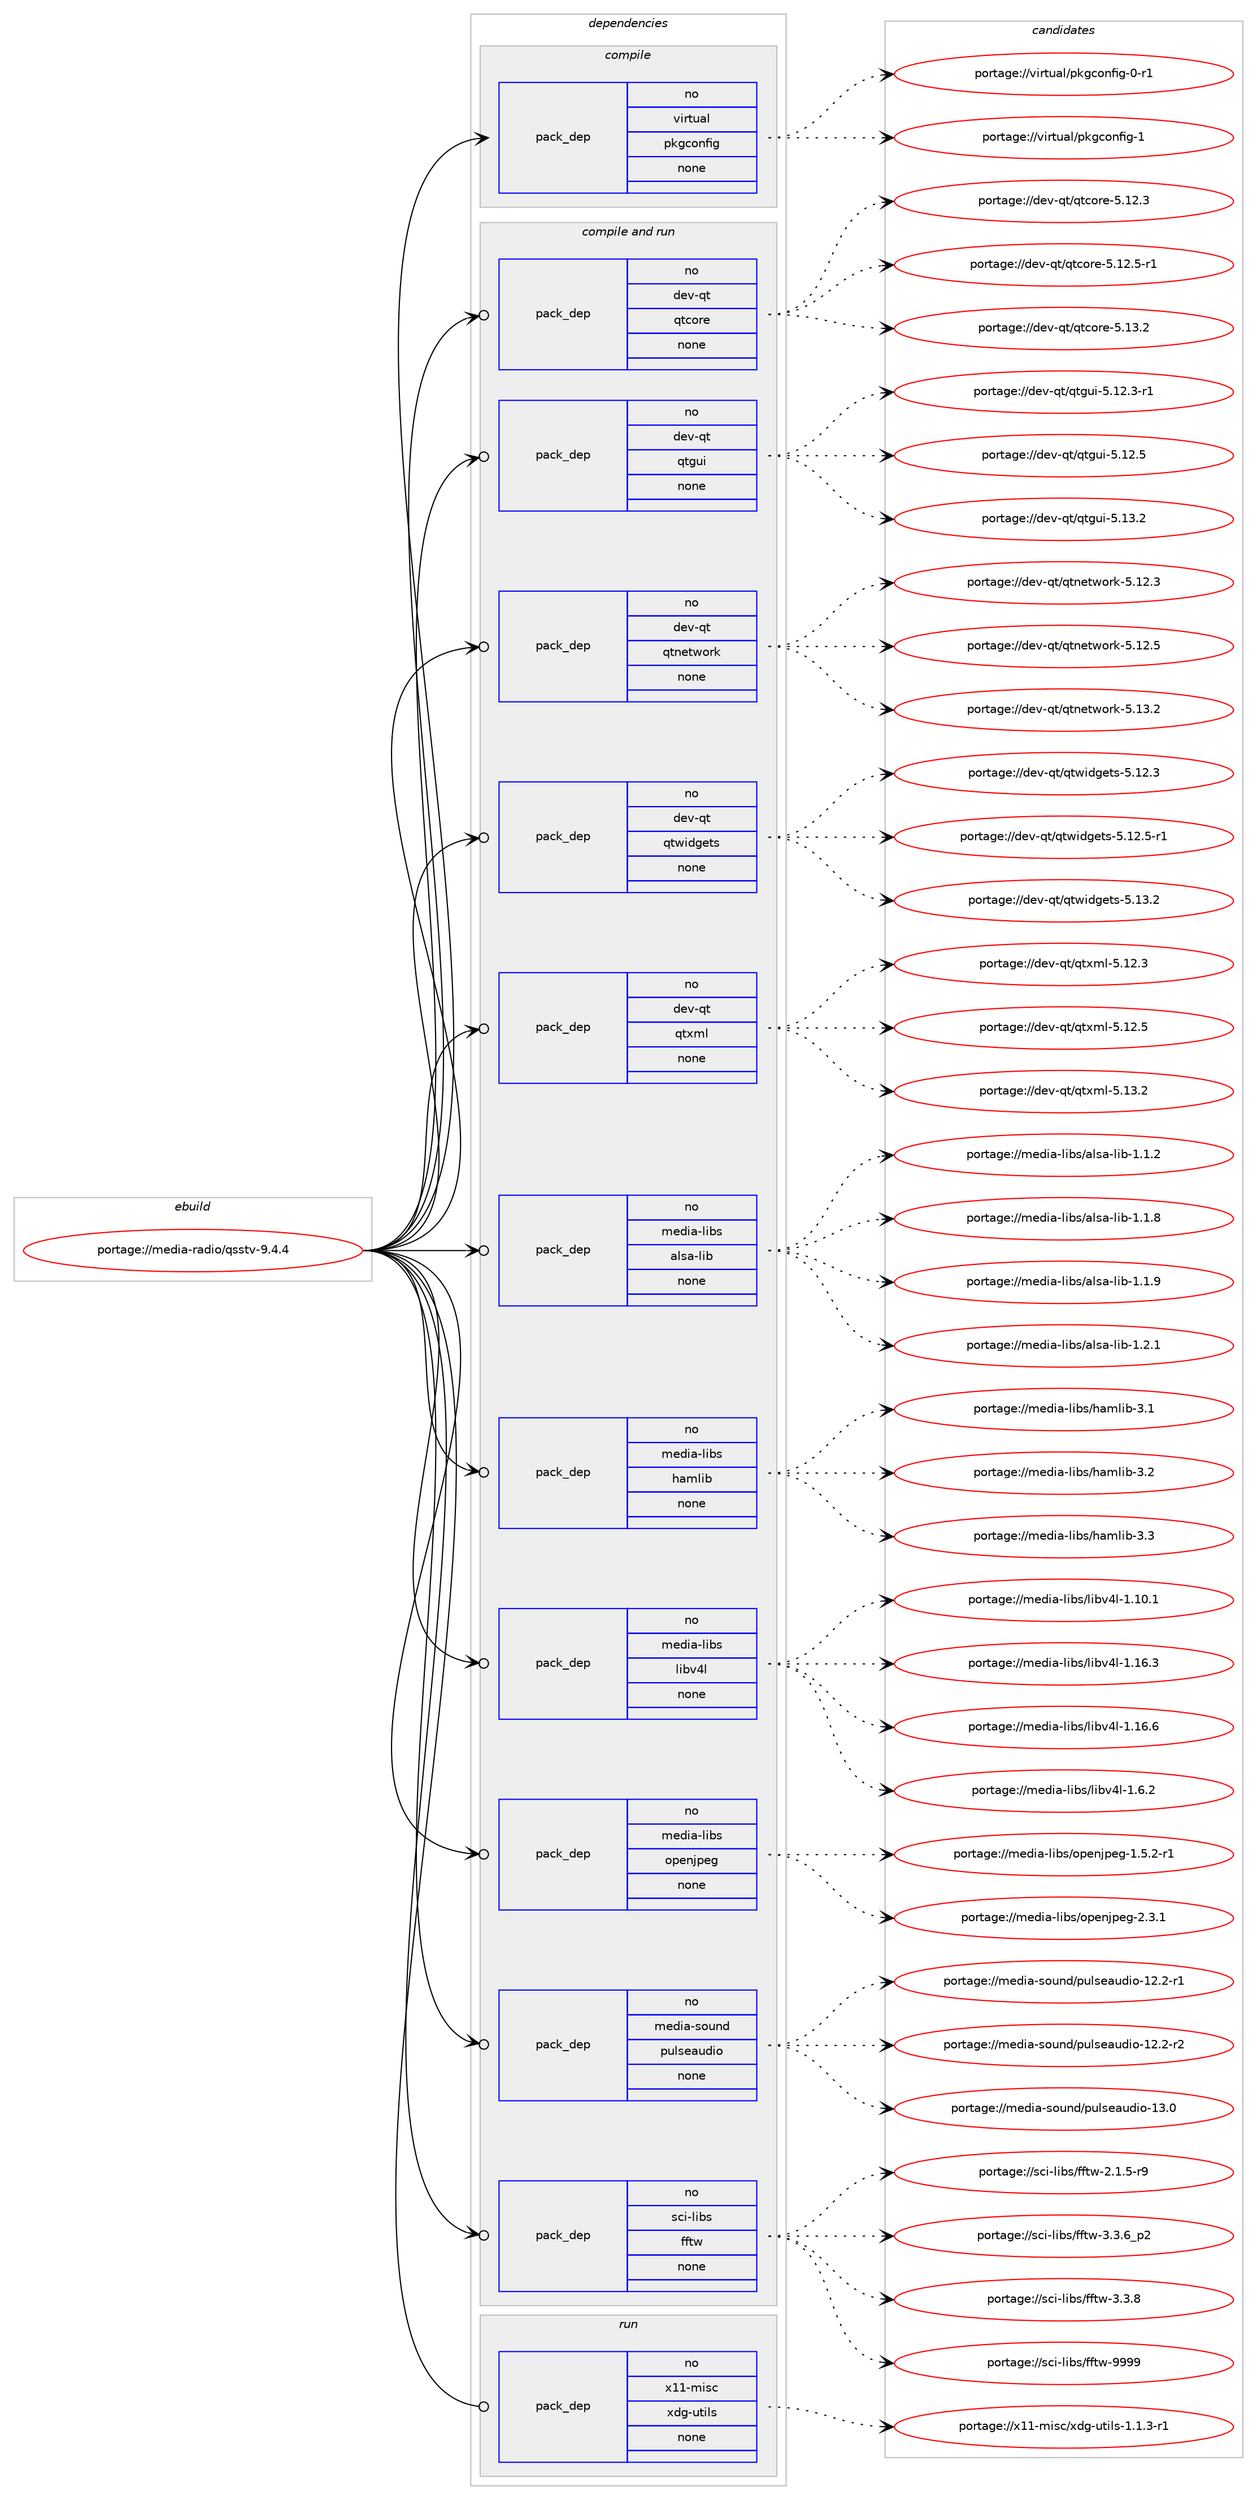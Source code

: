 digraph prolog {

# *************
# Graph options
# *************

newrank=true;
concentrate=true;
compound=true;
graph [rankdir=LR,fontname=Helvetica,fontsize=10,ranksep=1.5];#, ranksep=2.5, nodesep=0.2];
edge  [arrowhead=vee];
node  [fontname=Helvetica,fontsize=10];

# **********
# The ebuild
# **********

subgraph cluster_leftcol {
color=gray;
rank=same;
label=<<i>ebuild</i>>;
id [label="portage://media-radio/qsstv-9.4.4", color=red, width=4, href="../media-radio/qsstv-9.4.4.svg"];
}

# ****************
# The dependencies
# ****************

subgraph cluster_midcol {
color=gray;
label=<<i>dependencies</i>>;
subgraph cluster_compile {
fillcolor="#eeeeee";
style=filled;
label=<<i>compile</i>>;
subgraph pack241951 {
dependency329119 [label=<<TABLE BORDER="0" CELLBORDER="1" CELLSPACING="0" CELLPADDING="4" WIDTH="220"><TR><TD ROWSPAN="6" CELLPADDING="30">pack_dep</TD></TR><TR><TD WIDTH="110">no</TD></TR><TR><TD>virtual</TD></TR><TR><TD>pkgconfig</TD></TR><TR><TD>none</TD></TR><TR><TD></TD></TR></TABLE>>, shape=none, color=blue];
}
id:e -> dependency329119:w [weight=20,style="solid",arrowhead="vee"];
}
subgraph cluster_compileandrun {
fillcolor="#eeeeee";
style=filled;
label=<<i>compile and run</i>>;
subgraph pack241952 {
dependency329120 [label=<<TABLE BORDER="0" CELLBORDER="1" CELLSPACING="0" CELLPADDING="4" WIDTH="220"><TR><TD ROWSPAN="6" CELLPADDING="30">pack_dep</TD></TR><TR><TD WIDTH="110">no</TD></TR><TR><TD>dev-qt</TD></TR><TR><TD>qtcore</TD></TR><TR><TD>none</TD></TR><TR><TD></TD></TR></TABLE>>, shape=none, color=blue];
}
id:e -> dependency329120:w [weight=20,style="solid",arrowhead="odotvee"];
subgraph pack241953 {
dependency329121 [label=<<TABLE BORDER="0" CELLBORDER="1" CELLSPACING="0" CELLPADDING="4" WIDTH="220"><TR><TD ROWSPAN="6" CELLPADDING="30">pack_dep</TD></TR><TR><TD WIDTH="110">no</TD></TR><TR><TD>dev-qt</TD></TR><TR><TD>qtgui</TD></TR><TR><TD>none</TD></TR><TR><TD></TD></TR></TABLE>>, shape=none, color=blue];
}
id:e -> dependency329121:w [weight=20,style="solid",arrowhead="odotvee"];
subgraph pack241954 {
dependency329122 [label=<<TABLE BORDER="0" CELLBORDER="1" CELLSPACING="0" CELLPADDING="4" WIDTH="220"><TR><TD ROWSPAN="6" CELLPADDING="30">pack_dep</TD></TR><TR><TD WIDTH="110">no</TD></TR><TR><TD>dev-qt</TD></TR><TR><TD>qtnetwork</TD></TR><TR><TD>none</TD></TR><TR><TD></TD></TR></TABLE>>, shape=none, color=blue];
}
id:e -> dependency329122:w [weight=20,style="solid",arrowhead="odotvee"];
subgraph pack241955 {
dependency329123 [label=<<TABLE BORDER="0" CELLBORDER="1" CELLSPACING="0" CELLPADDING="4" WIDTH="220"><TR><TD ROWSPAN="6" CELLPADDING="30">pack_dep</TD></TR><TR><TD WIDTH="110">no</TD></TR><TR><TD>dev-qt</TD></TR><TR><TD>qtwidgets</TD></TR><TR><TD>none</TD></TR><TR><TD></TD></TR></TABLE>>, shape=none, color=blue];
}
id:e -> dependency329123:w [weight=20,style="solid",arrowhead="odotvee"];
subgraph pack241956 {
dependency329124 [label=<<TABLE BORDER="0" CELLBORDER="1" CELLSPACING="0" CELLPADDING="4" WIDTH="220"><TR><TD ROWSPAN="6" CELLPADDING="30">pack_dep</TD></TR><TR><TD WIDTH="110">no</TD></TR><TR><TD>dev-qt</TD></TR><TR><TD>qtxml</TD></TR><TR><TD>none</TD></TR><TR><TD></TD></TR></TABLE>>, shape=none, color=blue];
}
id:e -> dependency329124:w [weight=20,style="solid",arrowhead="odotvee"];
subgraph pack241957 {
dependency329125 [label=<<TABLE BORDER="0" CELLBORDER="1" CELLSPACING="0" CELLPADDING="4" WIDTH="220"><TR><TD ROWSPAN="6" CELLPADDING="30">pack_dep</TD></TR><TR><TD WIDTH="110">no</TD></TR><TR><TD>media-libs</TD></TR><TR><TD>alsa-lib</TD></TR><TR><TD>none</TD></TR><TR><TD></TD></TR></TABLE>>, shape=none, color=blue];
}
id:e -> dependency329125:w [weight=20,style="solid",arrowhead="odotvee"];
subgraph pack241958 {
dependency329126 [label=<<TABLE BORDER="0" CELLBORDER="1" CELLSPACING="0" CELLPADDING="4" WIDTH="220"><TR><TD ROWSPAN="6" CELLPADDING="30">pack_dep</TD></TR><TR><TD WIDTH="110">no</TD></TR><TR><TD>media-libs</TD></TR><TR><TD>hamlib</TD></TR><TR><TD>none</TD></TR><TR><TD></TD></TR></TABLE>>, shape=none, color=blue];
}
id:e -> dependency329126:w [weight=20,style="solid",arrowhead="odotvee"];
subgraph pack241959 {
dependency329127 [label=<<TABLE BORDER="0" CELLBORDER="1" CELLSPACING="0" CELLPADDING="4" WIDTH="220"><TR><TD ROWSPAN="6" CELLPADDING="30">pack_dep</TD></TR><TR><TD WIDTH="110">no</TD></TR><TR><TD>media-libs</TD></TR><TR><TD>libv4l</TD></TR><TR><TD>none</TD></TR><TR><TD></TD></TR></TABLE>>, shape=none, color=blue];
}
id:e -> dependency329127:w [weight=20,style="solid",arrowhead="odotvee"];
subgraph pack241960 {
dependency329128 [label=<<TABLE BORDER="0" CELLBORDER="1" CELLSPACING="0" CELLPADDING="4" WIDTH="220"><TR><TD ROWSPAN="6" CELLPADDING="30">pack_dep</TD></TR><TR><TD WIDTH="110">no</TD></TR><TR><TD>media-libs</TD></TR><TR><TD>openjpeg</TD></TR><TR><TD>none</TD></TR><TR><TD></TD></TR></TABLE>>, shape=none, color=blue];
}
id:e -> dependency329128:w [weight=20,style="solid",arrowhead="odotvee"];
subgraph pack241961 {
dependency329129 [label=<<TABLE BORDER="0" CELLBORDER="1" CELLSPACING="0" CELLPADDING="4" WIDTH="220"><TR><TD ROWSPAN="6" CELLPADDING="30">pack_dep</TD></TR><TR><TD WIDTH="110">no</TD></TR><TR><TD>media-sound</TD></TR><TR><TD>pulseaudio</TD></TR><TR><TD>none</TD></TR><TR><TD></TD></TR></TABLE>>, shape=none, color=blue];
}
id:e -> dependency329129:w [weight=20,style="solid",arrowhead="odotvee"];
subgraph pack241962 {
dependency329130 [label=<<TABLE BORDER="0" CELLBORDER="1" CELLSPACING="0" CELLPADDING="4" WIDTH="220"><TR><TD ROWSPAN="6" CELLPADDING="30">pack_dep</TD></TR><TR><TD WIDTH="110">no</TD></TR><TR><TD>sci-libs</TD></TR><TR><TD>fftw</TD></TR><TR><TD>none</TD></TR><TR><TD></TD></TR></TABLE>>, shape=none, color=blue];
}
id:e -> dependency329130:w [weight=20,style="solid",arrowhead="odotvee"];
}
subgraph cluster_run {
fillcolor="#eeeeee";
style=filled;
label=<<i>run</i>>;
subgraph pack241963 {
dependency329131 [label=<<TABLE BORDER="0" CELLBORDER="1" CELLSPACING="0" CELLPADDING="4" WIDTH="220"><TR><TD ROWSPAN="6" CELLPADDING="30">pack_dep</TD></TR><TR><TD WIDTH="110">no</TD></TR><TR><TD>x11-misc</TD></TR><TR><TD>xdg-utils</TD></TR><TR><TD>none</TD></TR><TR><TD></TD></TR></TABLE>>, shape=none, color=blue];
}
id:e -> dependency329131:w [weight=20,style="solid",arrowhead="odot"];
}
}

# **************
# The candidates
# **************

subgraph cluster_choices {
rank=same;
color=gray;
label=<<i>candidates</i>>;

subgraph choice241951 {
color=black;
nodesep=1;
choiceportage11810511411611797108471121071039911111010210510345484511449 [label="portage://virtual/pkgconfig-0-r1", color=red, width=4,href="../virtual/pkgconfig-0-r1.svg"];
choiceportage1181051141161179710847112107103991111101021051034549 [label="portage://virtual/pkgconfig-1", color=red, width=4,href="../virtual/pkgconfig-1.svg"];
dependency329119:e -> choiceportage11810511411611797108471121071039911111010210510345484511449:w [style=dotted,weight="100"];
dependency329119:e -> choiceportage1181051141161179710847112107103991111101021051034549:w [style=dotted,weight="100"];
}
subgraph choice241952 {
color=black;
nodesep=1;
choiceportage10010111845113116471131169911111410145534649504651 [label="portage://dev-qt/qtcore-5.12.3", color=red, width=4,href="../dev-qt/qtcore-5.12.3.svg"];
choiceportage100101118451131164711311699111114101455346495046534511449 [label="portage://dev-qt/qtcore-5.12.5-r1", color=red, width=4,href="../dev-qt/qtcore-5.12.5-r1.svg"];
choiceportage10010111845113116471131169911111410145534649514650 [label="portage://dev-qt/qtcore-5.13.2", color=red, width=4,href="../dev-qt/qtcore-5.13.2.svg"];
dependency329120:e -> choiceportage10010111845113116471131169911111410145534649504651:w [style=dotted,weight="100"];
dependency329120:e -> choiceportage100101118451131164711311699111114101455346495046534511449:w [style=dotted,weight="100"];
dependency329120:e -> choiceportage10010111845113116471131169911111410145534649514650:w [style=dotted,weight="100"];
}
subgraph choice241953 {
color=black;
nodesep=1;
choiceportage1001011184511311647113116103117105455346495046514511449 [label="portage://dev-qt/qtgui-5.12.3-r1", color=red, width=4,href="../dev-qt/qtgui-5.12.3-r1.svg"];
choiceportage100101118451131164711311610311710545534649504653 [label="portage://dev-qt/qtgui-5.12.5", color=red, width=4,href="../dev-qt/qtgui-5.12.5.svg"];
choiceportage100101118451131164711311610311710545534649514650 [label="portage://dev-qt/qtgui-5.13.2", color=red, width=4,href="../dev-qt/qtgui-5.13.2.svg"];
dependency329121:e -> choiceportage1001011184511311647113116103117105455346495046514511449:w [style=dotted,weight="100"];
dependency329121:e -> choiceportage100101118451131164711311610311710545534649504653:w [style=dotted,weight="100"];
dependency329121:e -> choiceportage100101118451131164711311610311710545534649514650:w [style=dotted,weight="100"];
}
subgraph choice241954 {
color=black;
nodesep=1;
choiceportage100101118451131164711311611010111611911111410745534649504651 [label="portage://dev-qt/qtnetwork-5.12.3", color=red, width=4,href="../dev-qt/qtnetwork-5.12.3.svg"];
choiceportage100101118451131164711311611010111611911111410745534649504653 [label="portage://dev-qt/qtnetwork-5.12.5", color=red, width=4,href="../dev-qt/qtnetwork-5.12.5.svg"];
choiceportage100101118451131164711311611010111611911111410745534649514650 [label="portage://dev-qt/qtnetwork-5.13.2", color=red, width=4,href="../dev-qt/qtnetwork-5.13.2.svg"];
dependency329122:e -> choiceportage100101118451131164711311611010111611911111410745534649504651:w [style=dotted,weight="100"];
dependency329122:e -> choiceportage100101118451131164711311611010111611911111410745534649504653:w [style=dotted,weight="100"];
dependency329122:e -> choiceportage100101118451131164711311611010111611911111410745534649514650:w [style=dotted,weight="100"];
}
subgraph choice241955 {
color=black;
nodesep=1;
choiceportage100101118451131164711311611910510010310111611545534649504651 [label="portage://dev-qt/qtwidgets-5.12.3", color=red, width=4,href="../dev-qt/qtwidgets-5.12.3.svg"];
choiceportage1001011184511311647113116119105100103101116115455346495046534511449 [label="portage://dev-qt/qtwidgets-5.12.5-r1", color=red, width=4,href="../dev-qt/qtwidgets-5.12.5-r1.svg"];
choiceportage100101118451131164711311611910510010310111611545534649514650 [label="portage://dev-qt/qtwidgets-5.13.2", color=red, width=4,href="../dev-qt/qtwidgets-5.13.2.svg"];
dependency329123:e -> choiceportage100101118451131164711311611910510010310111611545534649504651:w [style=dotted,weight="100"];
dependency329123:e -> choiceportage1001011184511311647113116119105100103101116115455346495046534511449:w [style=dotted,weight="100"];
dependency329123:e -> choiceportage100101118451131164711311611910510010310111611545534649514650:w [style=dotted,weight="100"];
}
subgraph choice241956 {
color=black;
nodesep=1;
choiceportage100101118451131164711311612010910845534649504651 [label="portage://dev-qt/qtxml-5.12.3", color=red, width=4,href="../dev-qt/qtxml-5.12.3.svg"];
choiceportage100101118451131164711311612010910845534649504653 [label="portage://dev-qt/qtxml-5.12.5", color=red, width=4,href="../dev-qt/qtxml-5.12.5.svg"];
choiceportage100101118451131164711311612010910845534649514650 [label="portage://dev-qt/qtxml-5.13.2", color=red, width=4,href="../dev-qt/qtxml-5.13.2.svg"];
dependency329124:e -> choiceportage100101118451131164711311612010910845534649504651:w [style=dotted,weight="100"];
dependency329124:e -> choiceportage100101118451131164711311612010910845534649504653:w [style=dotted,weight="100"];
dependency329124:e -> choiceportage100101118451131164711311612010910845534649514650:w [style=dotted,weight="100"];
}
subgraph choice241957 {
color=black;
nodesep=1;
choiceportage1091011001059745108105981154797108115974510810598454946494650 [label="portage://media-libs/alsa-lib-1.1.2", color=red, width=4,href="../media-libs/alsa-lib-1.1.2.svg"];
choiceportage1091011001059745108105981154797108115974510810598454946494656 [label="portage://media-libs/alsa-lib-1.1.8", color=red, width=4,href="../media-libs/alsa-lib-1.1.8.svg"];
choiceportage1091011001059745108105981154797108115974510810598454946494657 [label="portage://media-libs/alsa-lib-1.1.9", color=red, width=4,href="../media-libs/alsa-lib-1.1.9.svg"];
choiceportage1091011001059745108105981154797108115974510810598454946504649 [label="portage://media-libs/alsa-lib-1.2.1", color=red, width=4,href="../media-libs/alsa-lib-1.2.1.svg"];
dependency329125:e -> choiceportage1091011001059745108105981154797108115974510810598454946494650:w [style=dotted,weight="100"];
dependency329125:e -> choiceportage1091011001059745108105981154797108115974510810598454946494656:w [style=dotted,weight="100"];
dependency329125:e -> choiceportage1091011001059745108105981154797108115974510810598454946494657:w [style=dotted,weight="100"];
dependency329125:e -> choiceportage1091011001059745108105981154797108115974510810598454946504649:w [style=dotted,weight="100"];
}
subgraph choice241958 {
color=black;
nodesep=1;
choiceportage10910110010597451081059811547104971091081059845514649 [label="portage://media-libs/hamlib-3.1", color=red, width=4,href="../media-libs/hamlib-3.1.svg"];
choiceportage10910110010597451081059811547104971091081059845514650 [label="portage://media-libs/hamlib-3.2", color=red, width=4,href="../media-libs/hamlib-3.2.svg"];
choiceportage10910110010597451081059811547104971091081059845514651 [label="portage://media-libs/hamlib-3.3", color=red, width=4,href="../media-libs/hamlib-3.3.svg"];
dependency329126:e -> choiceportage10910110010597451081059811547104971091081059845514649:w [style=dotted,weight="100"];
dependency329126:e -> choiceportage10910110010597451081059811547104971091081059845514650:w [style=dotted,weight="100"];
dependency329126:e -> choiceportage10910110010597451081059811547104971091081059845514651:w [style=dotted,weight="100"];
}
subgraph choice241959 {
color=black;
nodesep=1;
choiceportage10910110010597451081059811547108105981185210845494649484649 [label="portage://media-libs/libv4l-1.10.1", color=red, width=4,href="../media-libs/libv4l-1.10.1.svg"];
choiceportage10910110010597451081059811547108105981185210845494649544651 [label="portage://media-libs/libv4l-1.16.3", color=red, width=4,href="../media-libs/libv4l-1.16.3.svg"];
choiceportage10910110010597451081059811547108105981185210845494649544654 [label="portage://media-libs/libv4l-1.16.6", color=red, width=4,href="../media-libs/libv4l-1.16.6.svg"];
choiceportage109101100105974510810598115471081059811852108454946544650 [label="portage://media-libs/libv4l-1.6.2", color=red, width=4,href="../media-libs/libv4l-1.6.2.svg"];
dependency329127:e -> choiceportage10910110010597451081059811547108105981185210845494649484649:w [style=dotted,weight="100"];
dependency329127:e -> choiceportage10910110010597451081059811547108105981185210845494649544651:w [style=dotted,weight="100"];
dependency329127:e -> choiceportage10910110010597451081059811547108105981185210845494649544654:w [style=dotted,weight="100"];
dependency329127:e -> choiceportage109101100105974510810598115471081059811852108454946544650:w [style=dotted,weight="100"];
}
subgraph choice241960 {
color=black;
nodesep=1;
choiceportage109101100105974510810598115471111121011101061121011034549465346504511449 [label="portage://media-libs/openjpeg-1.5.2-r1", color=red, width=4,href="../media-libs/openjpeg-1.5.2-r1.svg"];
choiceportage10910110010597451081059811547111112101110106112101103455046514649 [label="portage://media-libs/openjpeg-2.3.1", color=red, width=4,href="../media-libs/openjpeg-2.3.1.svg"];
dependency329128:e -> choiceportage109101100105974510810598115471111121011101061121011034549465346504511449:w [style=dotted,weight="100"];
dependency329128:e -> choiceportage10910110010597451081059811547111112101110106112101103455046514649:w [style=dotted,weight="100"];
}
subgraph choice241961 {
color=black;
nodesep=1;
choiceportage1091011001059745115111117110100471121171081151019711710010511145495046504511449 [label="portage://media-sound/pulseaudio-12.2-r1", color=red, width=4,href="../media-sound/pulseaudio-12.2-r1.svg"];
choiceportage1091011001059745115111117110100471121171081151019711710010511145495046504511450 [label="portage://media-sound/pulseaudio-12.2-r2", color=red, width=4,href="../media-sound/pulseaudio-12.2-r2.svg"];
choiceportage109101100105974511511111711010047112117108115101971171001051114549514648 [label="portage://media-sound/pulseaudio-13.0", color=red, width=4,href="../media-sound/pulseaudio-13.0.svg"];
dependency329129:e -> choiceportage1091011001059745115111117110100471121171081151019711710010511145495046504511449:w [style=dotted,weight="100"];
dependency329129:e -> choiceportage1091011001059745115111117110100471121171081151019711710010511145495046504511450:w [style=dotted,weight="100"];
dependency329129:e -> choiceportage109101100105974511511111711010047112117108115101971171001051114549514648:w [style=dotted,weight="100"];
}
subgraph choice241962 {
color=black;
nodesep=1;
choiceportage115991054510810598115471021021161194550464946534511457 [label="portage://sci-libs/fftw-2.1.5-r9", color=red, width=4,href="../sci-libs/fftw-2.1.5-r9.svg"];
choiceportage115991054510810598115471021021161194551465146549511250 [label="portage://sci-libs/fftw-3.3.6_p2", color=red, width=4,href="../sci-libs/fftw-3.3.6_p2.svg"];
choiceportage11599105451081059811547102102116119455146514656 [label="portage://sci-libs/fftw-3.3.8", color=red, width=4,href="../sci-libs/fftw-3.3.8.svg"];
choiceportage115991054510810598115471021021161194557575757 [label="portage://sci-libs/fftw-9999", color=red, width=4,href="../sci-libs/fftw-9999.svg"];
dependency329130:e -> choiceportage115991054510810598115471021021161194550464946534511457:w [style=dotted,weight="100"];
dependency329130:e -> choiceportage115991054510810598115471021021161194551465146549511250:w [style=dotted,weight="100"];
dependency329130:e -> choiceportage11599105451081059811547102102116119455146514656:w [style=dotted,weight="100"];
dependency329130:e -> choiceportage115991054510810598115471021021161194557575757:w [style=dotted,weight="100"];
}
subgraph choice241963 {
color=black;
nodesep=1;
choiceportage1204949451091051159947120100103451171161051081154549464946514511449 [label="portage://x11-misc/xdg-utils-1.1.3-r1", color=red, width=4,href="../x11-misc/xdg-utils-1.1.3-r1.svg"];
dependency329131:e -> choiceportage1204949451091051159947120100103451171161051081154549464946514511449:w [style=dotted,weight="100"];
}
}

}
